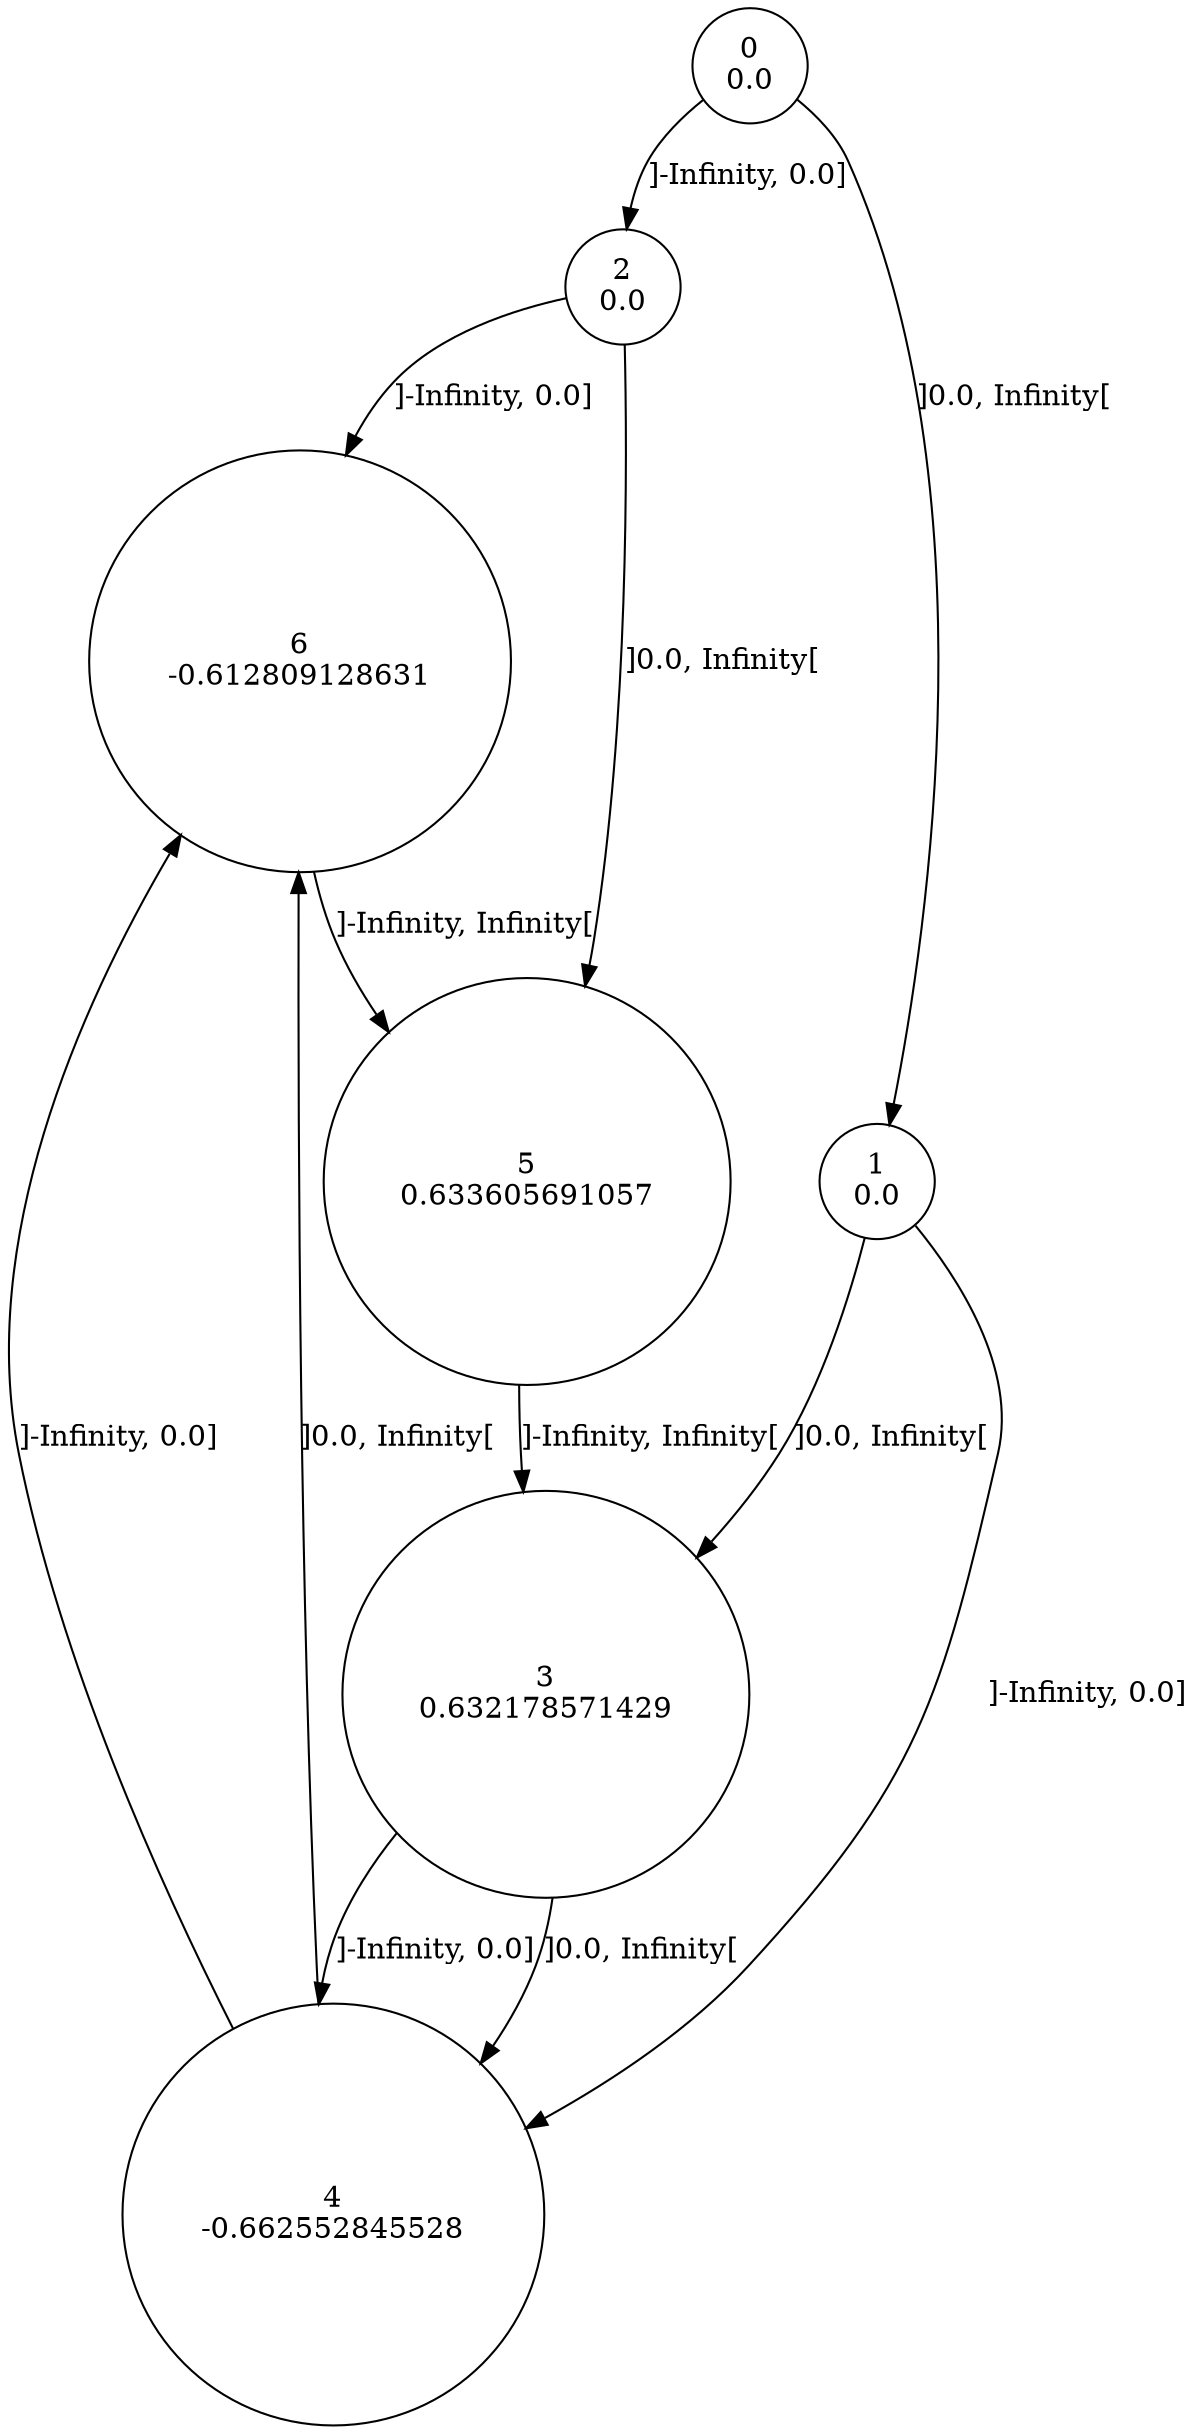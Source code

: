 digraph a {
0 [shape=circle, label="0\n0.0"];
	0->2 [ label="]-Infinity, 0.0]"];
	0->1 [ label="]0.0, Infinity["];
1 [shape=circle, label="1\n0.0"];
	1->4 [ label="]-Infinity, 0.0]"];
	1->3 [ label="]0.0, Infinity["];
2 [shape=circle, label="2\n0.0"];
	2->6 [ label="]-Infinity, 0.0]"];
	2->5 [ label="]0.0, Infinity["];
3 [shape=circle, label="3\n0.632178571429"];
	3->4 [ label="]-Infinity, 0.0]"];
	3->4 [ label="]0.0, Infinity["];
4 [shape=circle, label="4\n-0.662552845528"];
	4->6 [ label="]-Infinity, 0.0]"];
	4->6 [ label="]0.0, Infinity["];
5 [shape=circle, label="5\n0.633605691057"];
	5->3 [ label="]-Infinity, Infinity["];
6 [shape=circle, label="6\n-0.612809128631"];
	6->5 [ label="]-Infinity, Infinity["];
}